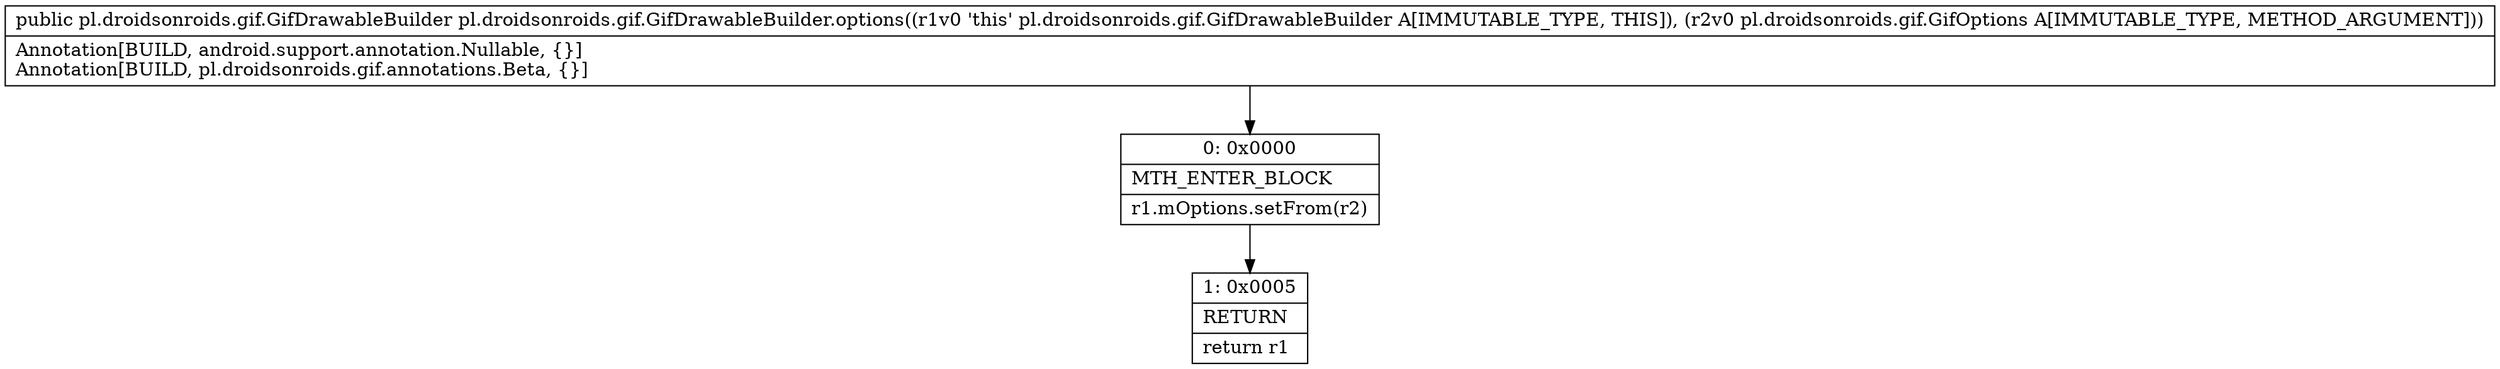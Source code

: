 digraph "CFG forpl.droidsonroids.gif.GifDrawableBuilder.options(Lpl\/droidsonroids\/gif\/GifOptions;)Lpl\/droidsonroids\/gif\/GifDrawableBuilder;" {
Node_0 [shape=record,label="{0\:\ 0x0000|MTH_ENTER_BLOCK\l|r1.mOptions.setFrom(r2)\l}"];
Node_1 [shape=record,label="{1\:\ 0x0005|RETURN\l|return r1\l}"];
MethodNode[shape=record,label="{public pl.droidsonroids.gif.GifDrawableBuilder pl.droidsonroids.gif.GifDrawableBuilder.options((r1v0 'this' pl.droidsonroids.gif.GifDrawableBuilder A[IMMUTABLE_TYPE, THIS]), (r2v0 pl.droidsonroids.gif.GifOptions A[IMMUTABLE_TYPE, METHOD_ARGUMENT]))  | Annotation[BUILD, android.support.annotation.Nullable, \{\}]\lAnnotation[BUILD, pl.droidsonroids.gif.annotations.Beta, \{\}]\l}"];
MethodNode -> Node_0;
Node_0 -> Node_1;
}


